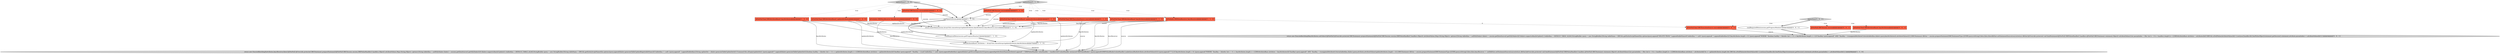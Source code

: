 digraph {
3 [style = filled, label = "updateData['1', '0', '0']", fillcolor = lightgray, shape = diamond image = "AAA0AAABBB1BBB"];
4 [style = filled, label = "@Nullable DBDDataReceiver keysReceiver@@@2@@@['1', '0', '0']", fillcolor = tomato, shape = box image = "AAA0AAABBB1BBB"];
13 [style = filled, label = "@NotNull final DBSAttributeBase(( updateAttributes@@@2@@@['0', '1', '0']", fillcolor = tomato, shape = box image = "AAA0AAABBB2BBB"];
2 [style = filled, label = "return new ExecuteBatchImpl(attributes,keysReceiver,false){@NotNull @Override protected DBCStatement prepareStatement(@NotNull DBCSession session,DBDValueHandler(( handlers,Object(( attributeValues,Map<String,Object> options){String tableAlias = nullSQLDialect dialect = session.getDataSource().getSQLDialect()if (dialect.supportsAliasInUpdate()) {tableAlias = DEFAULT_TABLE_ALIAS}StringBuilder query = new StringBuilder()String tableName = DBUtils.getEntityScriptName(this,options)query.append(dialect.generateTableUpdateBegin(tableName))if (tableAlias != null) {query.append(' ').append(tableAlias)}String updateSet = dialect.generateTableUpdateSet()if (!CommonUtils.isEmpty(updateSet)) {query.append(\"\").append(dialect.generateTableUpdateSet())}boolean hasKey = falsefor (int i = 0 i < updateAttributes.length i++){DBSAttributeBase attribute = updateAttributes(i(if (hasKey) query.append(\",\")hasKey = trueif (tableAlias != null) {query.append(tableAlias).append(dialect.getStructSeparator())}query.append(getAttributeName(attribute)).append(\"=\")DBDValueHandler valueHandler = handlers(i(if (valueHandler instanceof DBDValueBinder) {query.append(((DBDValueBinder)valueHandler).makeQueryBind(attribute,attributeValues(i())}{query.append(\"?\")}}if (keyAttributes.length > 0) {query.append(\"WHERE \")hasKey = falsefor (int i = 0 i < keyAttributes.length i++){DBSAttributeBase attribute = keyAttributes(i(if (hasKey) query.append(\" AND \")hasKey = trueappendAttributeCriteria(tableAlias,dialect,query,attribute,attributeValues(updateAttributes.length + i()}}DBCStatement dbStat = session.prepareStatement(DBCStatementType.QUERY,query.toString(),false,false,keysReceiver != null)dbStat.setStatementSource(source)return dbStat}@Override protected void bindStatement(@NotNull DBDValueHandler(( handlers,@NotNull DBCStatement statement,Object(( attributeValues){int paramIndex = 0for (int k = 0 k < handlers.length k++){DBSAttributeBase attribute = attributes(k(if (k >= updateAttributes.length && DBUtils.isNullValue(attributeValues(k()) {continue}handlers(k(.bindValueObject(statement.getSession(),statement,attribute,paramIndex++,attributeValues(k()}}}@@@8@@@['1', '1', '0']", fillcolor = lightgray, shape = ellipse image = "AAA0AAABBB1BBB"];
9 [style = filled, label = "@Nullable DBDDataReceiver keysReceiver@@@2@@@['1', '1', '0']", fillcolor = tomato, shape = box image = "AAA0AAABBB1BBB"];
21 [style = filled, label = "return new ExecuteBatchImpl(keyAttributes,null,false){@NotNull @Override protected DBCStatement prepareStatement(@NotNull DBCSession session,DBDValueHandler(( handlers,Object(( attributeValues,Map<String,Object> options){String tableAlias = nullSQLDialect dialect = session.getDataSource().getSQLDialect()if (dialect.supportsAliasInUpdate()) {tableAlias = DEFAULT_TABLE_ALIAS}StringBuilder query = new StringBuilder()String tableName = DBUtils.getEntityScriptName(this,options)query.append(\"DELETE FROM \").append(tableName)if (tableAlias != null) {query.append(' ').append(tableAlias)}if (keyAttributes.length > 0) {query.append(\"WHERE \")boolean hasKey = falsefor (int i = 0 i < keyAttributes.length i++){if (hasKey) query.append(\" AND \")hasKey = trueappendAttributeCriteria(tableAlias,dialect,query,keyAttributes(i(,attributeValues(i()}}DBCStatement dbStat = session.prepareStatement(DBCStatementType.QUERY,query.toString(),false,false,false)dbStat.setStatementSource(source)return dbStat}@Override protected void bindStatement(@NotNull DBDValueHandler(( handlers,@NotNull DBCStatement statement,Object(( attributeValues){int paramIndex = 0for (int k = 0 k < handlers.length k++){DBSAttributeBase attribute = attributes(k(if (DBUtils.isNullValue(attributeValues(k()) {continue}handlers(k(.bindValueObject(statement.getSession(),statement,attribute,paramIndex++,attributeValues(k()}}}@@@4@@@['0', '0', '1']", fillcolor = lightgray, shape = ellipse image = "AAA0AAABBB3BBB"];
20 [style = filled, label = "readRequiredMeta(session.getProgressMonitor())@@@3@@@['0', '0', '1']", fillcolor = white, shape = ellipse image = "AAA0AAABBB3BBB"];
19 [style = filled, label = "@NotNull final DBCExecutionSource source@@@2@@@['0', '0', '1']", fillcolor = tomato, shape = box image = "AAA0AAABBB3BBB"];
18 [style = filled, label = "@NotNull final DBSAttributeBase(( keyAttributes@@@2@@@['0', '0', '1']", fillcolor = tomato, shape = box image = "AAA0AAABBB3BBB"];
6 [style = filled, label = "@NotNull final DBSAttributeBase(( keyAttributes@@@2@@@['1', '0', '0']", fillcolor = tomato, shape = box image = "AAA0AAABBB1BBB"];
12 [style = filled, label = "@NotNull final DBCExecutionSource source@@@2@@@['0', '1', '0']", fillcolor = tomato, shape = box image = "AAA0AAABBB2BBB"];
17 [style = filled, label = "deleteData['0', '0', '1']", fillcolor = lightgray, shape = diamond image = "AAA0AAABBB3BBB"];
5 [style = filled, label = "@NotNull final DBSAttributeBase(( updateAttributes@@@2@@@['1', '0', '0']", fillcolor = tomato, shape = box image = "AAA0AAABBB1BBB"];
7 [style = filled, label = "return insertData(session,ArrayUtils.concatArrays(updateAttributes,keyAttributes),keysReceiver,source)@@@4@@@['1', '1', '0']", fillcolor = white, shape = ellipse image = "AAA0AAABBB1BBB"];
11 [style = filled, label = "updateData['0', '1', '0']", fillcolor = lightgray, shape = diamond image = "AAA0AAABBB2BBB"];
16 [style = filled, label = "@NotNull DBCSession session@@@2@@@['0', '0', '1']", fillcolor = tomato, shape = box image = "AAA0AAABBB3BBB"];
1 [style = filled, label = "useUpsert(session)@@@3@@@['1', '1', '0']", fillcolor = white, shape = diamond image = "AAA0AAABBB1BBB"];
8 [style = filled, label = "@NotNull DBCSession session@@@2@@@['1', '0', '0']", fillcolor = tomato, shape = box image = "AAA0AAABBB1BBB"];
10 [style = filled, label = "DBSAttributeBase(( attributes = ArrayUtils.concatArrays(updateAttributes,keyAttributes)@@@7@@@['1', '1', '0']", fillcolor = white, shape = ellipse image = "AAA0AAABBB1BBB"];
15 [style = filled, label = "@NotNull final DBSAttributeBase(( keyAttributes@@@2@@@['0', '1', '0']", fillcolor = tomato, shape = box image = "AAA0AAABBB2BBB"];
0 [style = filled, label = "readRequiredMeta(session.getProgressMonitor())@@@6@@@['1', '1', '0']", fillcolor = white, shape = ellipse image = "AAA0AAABBB1BBB"];
14 [style = filled, label = "@NotNull DBCSession session@@@2@@@['0', '1', '0']", fillcolor = tomato, shape = box image = "AAA0AAABBB2BBB"];
17->19 [style = dotted, label="true"];
17->18 [style = dotted, label="true"];
13->10 [style = solid, label="updateAttributes"];
11->9 [style = dotted, label="true"];
8->7 [style = solid, label="session"];
6->10 [style = solid, label="keyAttributes"];
15->2 [style = solid, label="keyAttributes"];
13->7 [style = solid, label="updateAttributes"];
10->2 [style = bold, label=""];
17->16 [style = dotted, label="true"];
11->12 [style = dotted, label="true"];
9->2 [style = solid, label="keysReceiver"];
1->7 [style = dotted, label="true"];
3->8 [style = dotted, label="true"];
11->1 [style = bold, label=""];
18->21 [style = solid, label="keyAttributes"];
5->7 [style = solid, label="updateAttributes"];
14->1 [style = solid, label="session"];
9->2 [style = solid, label="source"];
9->7 [style = solid, label="keysReceiver"];
17->20 [style = bold, label=""];
14->7 [style = solid, label="session"];
6->7 [style = solid, label="keyAttributes"];
4->2 [style = solid, label="keysReceiver"];
3->1 [style = bold, label=""];
6->2 [style = solid, label="keyAttributes"];
13->2 [style = solid, label="updateAttributes"];
0->10 [style = bold, label=""];
20->21 [style = bold, label=""];
9->19 [style = dashed, label="0"];
15->10 [style = solid, label="keyAttributes"];
11->14 [style = dotted, label="true"];
5->10 [style = solid, label="updateAttributes"];
3->4 [style = dotted, label="true"];
7->0 [style = bold, label=""];
3->6 [style = dotted, label="true"];
12->2 [style = solid, label="source"];
11->15 [style = dotted, label="true"];
8->1 [style = solid, label="session"];
10->2 [style = solid, label="attributes"];
15->7 [style = solid, label="keyAttributes"];
4->7 [style = solid, label="keysReceiver"];
12->7 [style = solid, label="source"];
1->7 [style = bold, label=""];
5->2 [style = solid, label="updateAttributes"];
11->13 [style = dotted, label="true"];
3->9 [style = dotted, label="true"];
3->5 [style = dotted, label="true"];
9->7 [style = solid, label="source"];
19->21 [style = solid, label="source"];
1->0 [style = bold, label=""];
}
